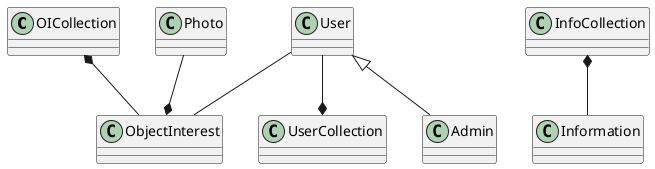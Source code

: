 @startuml Entity Class Diagram
OICollection *-- ObjectInterest
Photo --* ObjectInterest
User --* UserCollection
User <|-- Admin
User -- ObjectInterest
InfoCollection *-- Information
@enduml